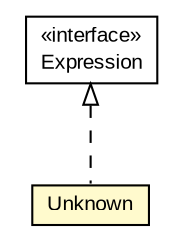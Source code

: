 #!/usr/local/bin/dot
#
# Class diagram 
# Generated by UMLGraph version 5.3 (http://www.umlgraph.org/)
#

digraph G {
	edge [fontname="arial",fontsize=10,labelfontname="arial",labelfontsize=10];
	node [fontname="arial",fontsize=10,shape=plaintext];
	nodesep=0.25;
	ranksep=0.5;
	// context.arch.intelligibility.expression.Unknown
	c61817 [label=<<table title="context.arch.intelligibility.expression.Unknown" border="0" cellborder="1" cellspacing="0" cellpadding="2" port="p" bgcolor="lemonChiffon" href="./Unknown.html">
		<tr><td><table border="0" cellspacing="0" cellpadding="1">
<tr><td align="center" balign="center"> Unknown </td></tr>
		</table></td></tr>
		</table>>, fontname="arial", fontcolor="black", fontsize=10.0];
	// context.arch.intelligibility.expression.Expression
	c61821 [label=<<table title="context.arch.intelligibility.expression.Expression" border="0" cellborder="1" cellspacing="0" cellpadding="2" port="p" href="./Expression.html">
		<tr><td><table border="0" cellspacing="0" cellpadding="1">
<tr><td align="center" balign="center"> &#171;interface&#187; </td></tr>
<tr><td align="center" balign="center"> Expression </td></tr>
		</table></td></tr>
		</table>>, fontname="arial", fontcolor="black", fontsize=10.0];
	//context.arch.intelligibility.expression.Unknown implements context.arch.intelligibility.expression.Expression
	c61821:p -> c61817:p [dir=back,arrowtail=empty,style=dashed];
}

